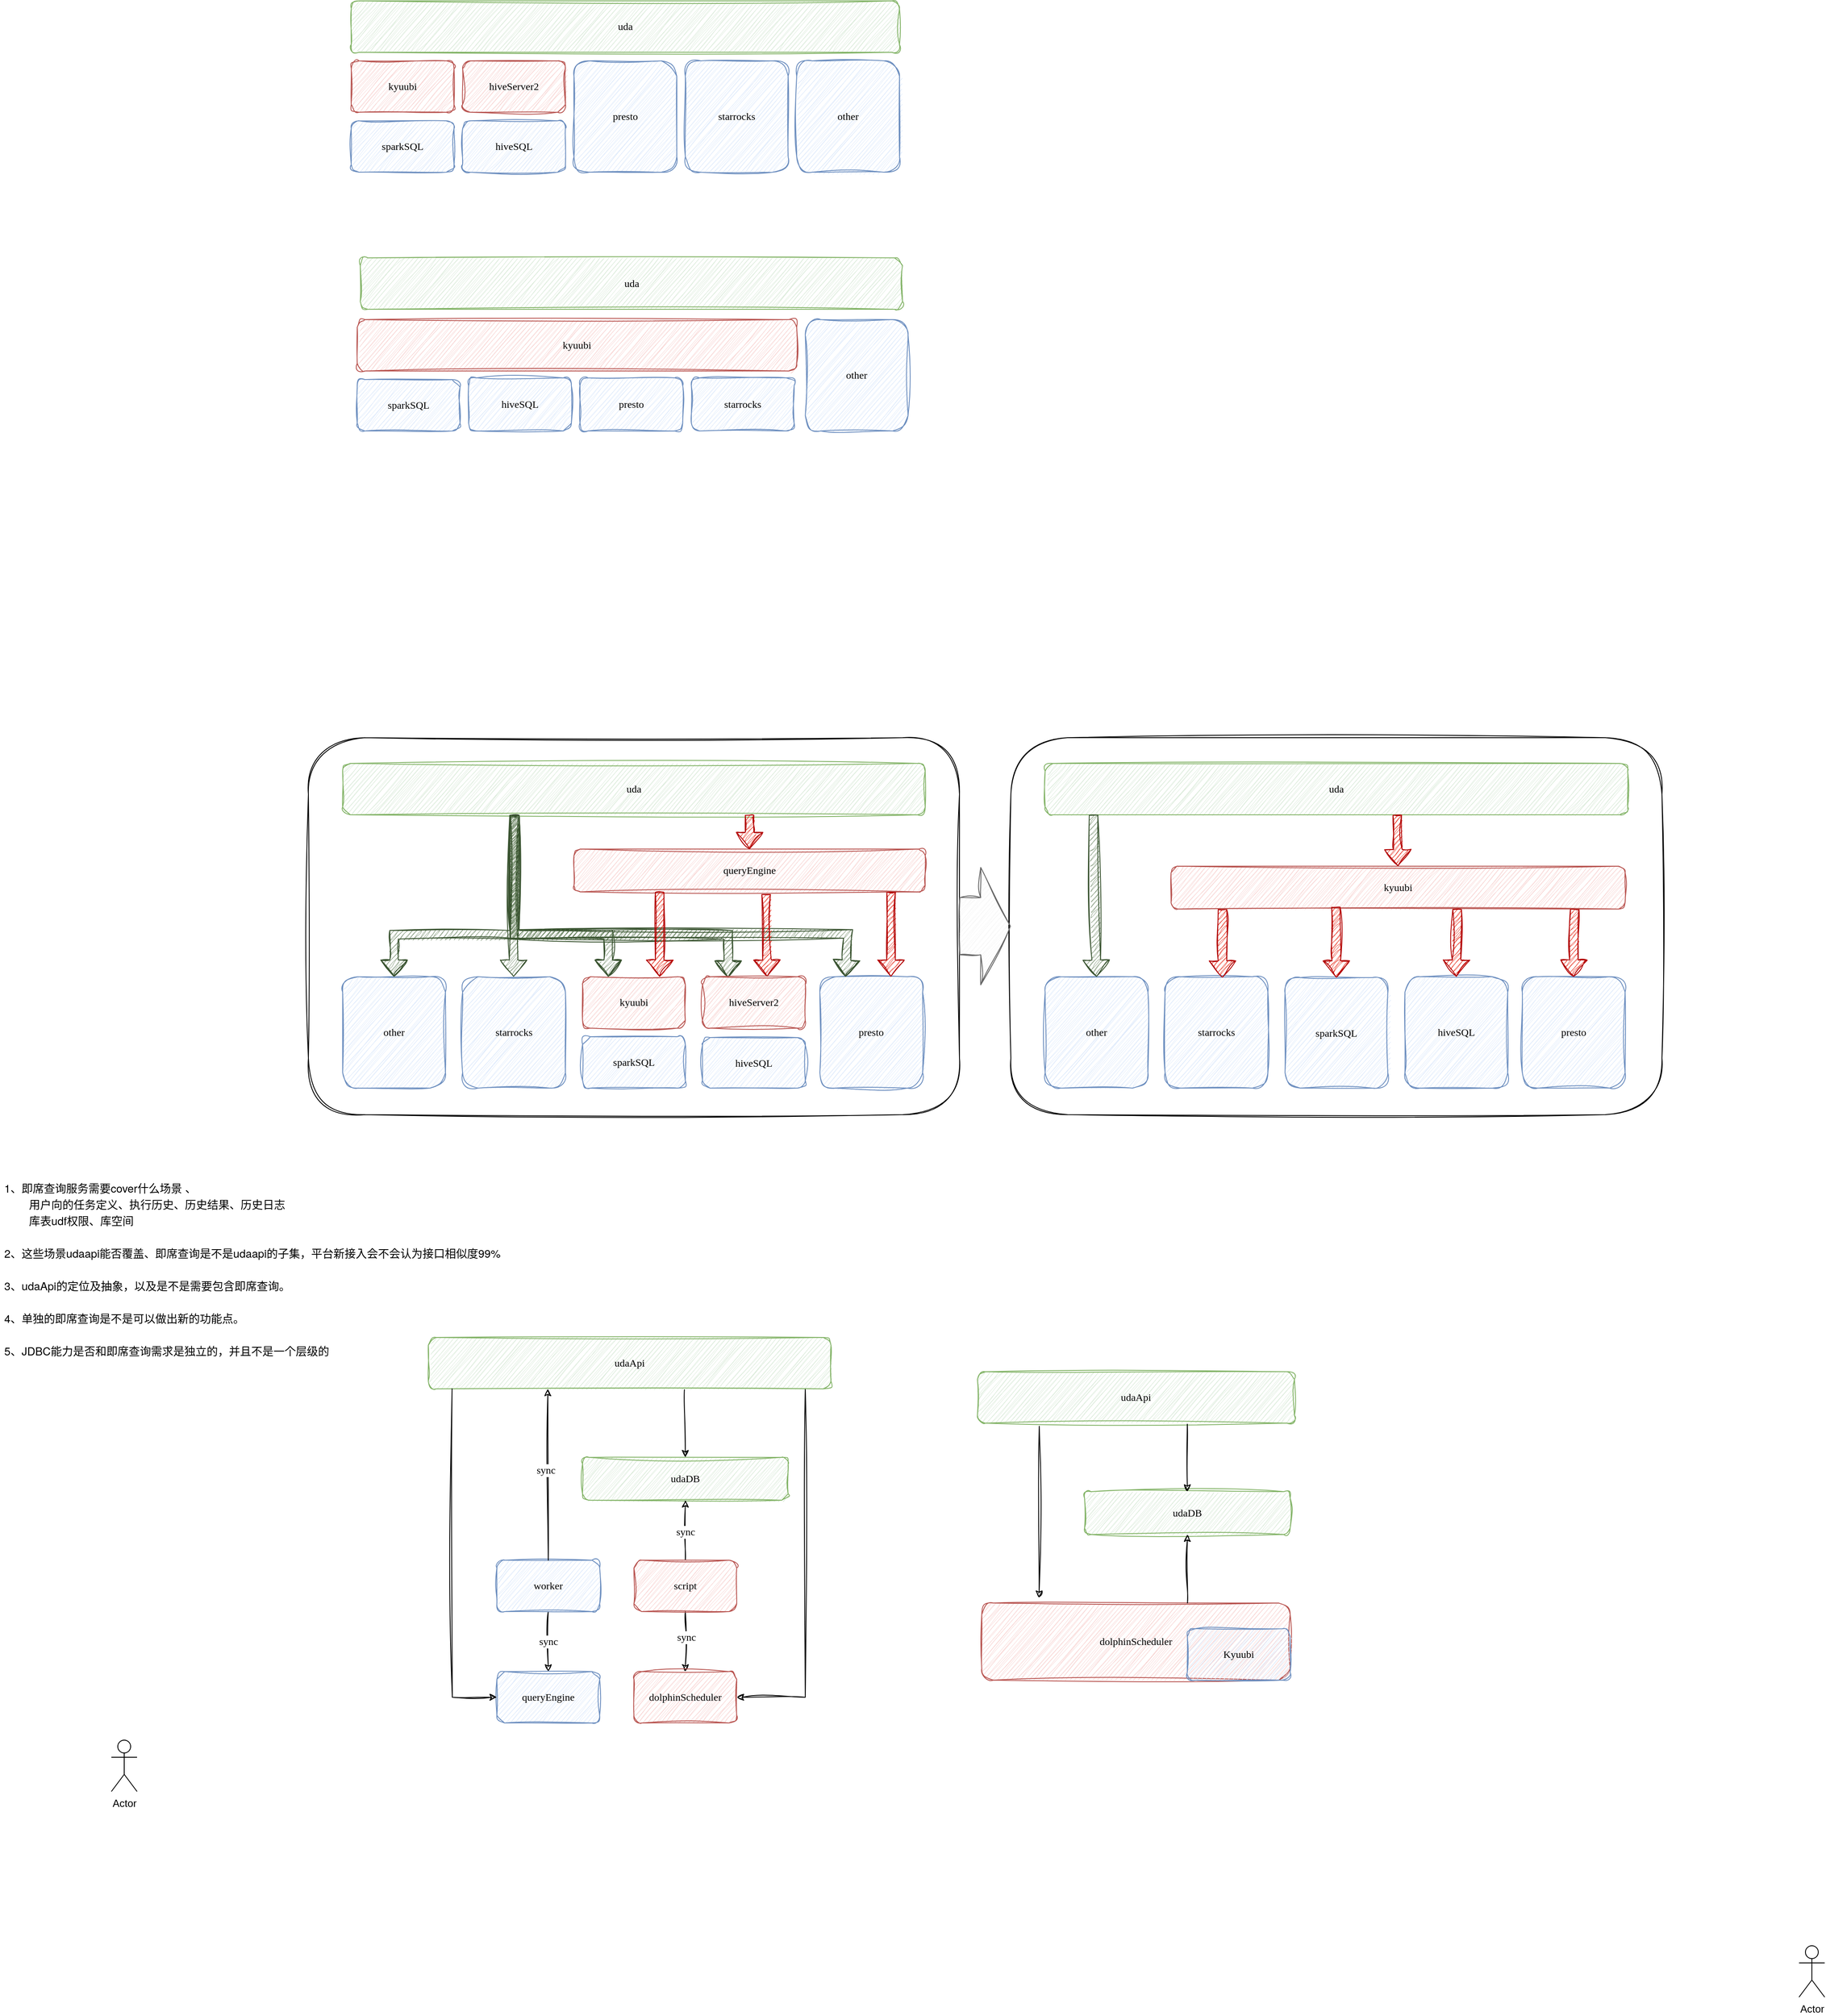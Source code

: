<mxfile version="24.0.2" type="github">
  <diagram name="第 1 页" id="B3tPYIUx9oePQ5Cu4HwT">
    <mxGraphModel dx="2261" dy="1955" grid="1" gridSize="10" guides="1" tooltips="1" connect="1" arrows="1" fold="1" page="1" pageScale="1" pageWidth="827" pageHeight="1169" math="0" shadow="0">
      <root>
        <mxCell id="0" />
        <mxCell id="1" parent="0" />
        <mxCell id="cScYreCUNj_6Q80DE0kT-82" value="" style="rounded=1;whiteSpace=wrap;html=1;sketch=1;curveFitting=1;jiggle=2;" parent="1" vertex="1">
          <mxGeometry x="880" y="720" width="760" height="440" as="geometry" />
        </mxCell>
        <mxCell id="cScYreCUNj_6Q80DE0kT-81" value="" style="rounded=1;whiteSpace=wrap;html=1;sketch=1;curveFitting=1;jiggle=2;" parent="1" vertex="1">
          <mxGeometry x="60" y="720" width="760" height="440" as="geometry" />
        </mxCell>
        <mxCell id="cScYreCUNj_6Q80DE0kT-1" value="uda" style="rounded=1;whiteSpace=wrap;html=1;sketch=1;curveFitting=1;jiggle=2;fontFamily=Comic Sans MS;fillColor=#d5e8d4;strokeColor=#82b366;" parent="1" vertex="1">
          <mxGeometry x="110" y="-140" width="640" height="60" as="geometry" />
        </mxCell>
        <mxCell id="cScYreCUNj_6Q80DE0kT-6" value="sparkSQL" style="rounded=1;whiteSpace=wrap;html=1;sketch=1;curveFitting=1;jiggle=2;fontFamily=Comic Sans MS;fillColor=#dae8fc;strokeColor=#6c8ebf;" parent="1" vertex="1">
          <mxGeometry x="110" width="120" height="60" as="geometry" />
        </mxCell>
        <mxCell id="cScYreCUNj_6Q80DE0kT-7" value="hiveSQL" style="rounded=1;whiteSpace=wrap;html=1;sketch=1;curveFitting=1;jiggle=2;fontFamily=Comic Sans MS;fillColor=#dae8fc;strokeColor=#6c8ebf;" parent="1" vertex="1">
          <mxGeometry x="240" width="120" height="60" as="geometry" />
        </mxCell>
        <mxCell id="cScYreCUNj_6Q80DE0kT-8" value="presto" style="rounded=1;whiteSpace=wrap;html=1;sketch=1;curveFitting=1;jiggle=2;fontFamily=Comic Sans MS;fillColor=#dae8fc;strokeColor=#6c8ebf;" parent="1" vertex="1">
          <mxGeometry x="370" y="-70" width="120" height="130" as="geometry" />
        </mxCell>
        <mxCell id="cScYreCUNj_6Q80DE0kT-9" value="starrocks" style="rounded=1;whiteSpace=wrap;html=1;sketch=1;curveFitting=1;jiggle=2;fontFamily=Comic Sans MS;fillColor=#dae8fc;strokeColor=#6c8ebf;" parent="1" vertex="1">
          <mxGeometry x="500" y="-70" width="120" height="130" as="geometry" />
        </mxCell>
        <mxCell id="cScYreCUNj_6Q80DE0kT-10" value="kyuubi" style="rounded=1;whiteSpace=wrap;html=1;sketch=1;curveFitting=1;jiggle=2;fontFamily=Comic Sans MS;fillColor=#f8cecc;strokeColor=#b85450;" parent="1" vertex="1">
          <mxGeometry x="110" y="-70" width="120" height="60" as="geometry" />
        </mxCell>
        <mxCell id="cScYreCUNj_6Q80DE0kT-11" value="uda" style="rounded=1;whiteSpace=wrap;html=1;sketch=1;curveFitting=1;jiggle=2;fontFamily=Comic Sans MS;fillColor=#d5e8d4;strokeColor=#82b366;" parent="1" vertex="1">
          <mxGeometry x="120.5" y="160" width="633" height="60" as="geometry" />
        </mxCell>
        <mxCell id="cScYreCUNj_6Q80DE0kT-12" value="sparkSQL" style="rounded=1;whiteSpace=wrap;html=1;sketch=1;curveFitting=1;jiggle=2;fontFamily=Comic Sans MS;fillColor=#dae8fc;strokeColor=#6c8ebf;" parent="1" vertex="1">
          <mxGeometry x="117" y="302" width="120" height="60" as="geometry" />
        </mxCell>
        <mxCell id="cScYreCUNj_6Q80DE0kT-13" value="hiveSQL" style="rounded=1;whiteSpace=wrap;html=1;sketch=1;curveFitting=1;jiggle=2;fontFamily=Comic Sans MS;fillColor=#dae8fc;strokeColor=#6c8ebf;" parent="1" vertex="1">
          <mxGeometry x="247" y="300" width="120" height="62" as="geometry" />
        </mxCell>
        <mxCell id="cScYreCUNj_6Q80DE0kT-14" value="presto" style="rounded=1;whiteSpace=wrap;html=1;sketch=1;curveFitting=1;jiggle=2;fontFamily=Comic Sans MS;fillColor=#dae8fc;strokeColor=#6c8ebf;" parent="1" vertex="1">
          <mxGeometry x="377" y="300" width="120" height="62" as="geometry" />
        </mxCell>
        <mxCell id="cScYreCUNj_6Q80DE0kT-15" value="starrocks" style="rounded=1;whiteSpace=wrap;html=1;sketch=1;curveFitting=1;jiggle=2;fontFamily=Comic Sans MS;fillColor=#dae8fc;strokeColor=#6c8ebf;" parent="1" vertex="1">
          <mxGeometry x="507" y="300" width="120" height="62" as="geometry" />
        </mxCell>
        <mxCell id="cScYreCUNj_6Q80DE0kT-16" value="kyuubi" style="rounded=1;whiteSpace=wrap;html=1;sketch=1;curveFitting=1;jiggle=2;fontFamily=Comic Sans MS;fillColor=#f8cecc;strokeColor=#b85450;" parent="1" vertex="1">
          <mxGeometry x="117" y="232" width="513" height="60" as="geometry" />
        </mxCell>
        <mxCell id="cScYreCUNj_6Q80DE0kT-18" value="&lt;div&gt;other&lt;/div&gt;" style="rounded=1;whiteSpace=wrap;html=1;sketch=1;curveFitting=1;jiggle=2;fontFamily=Comic Sans MS;fillColor=#dae8fc;strokeColor=#6c8ebf;" parent="1" vertex="1">
          <mxGeometry x="630" y="-70" width="120" height="130" as="geometry" />
        </mxCell>
        <mxCell id="cScYreCUNj_6Q80DE0kT-21" value="&lt;div&gt;other&lt;/div&gt;" style="rounded=1;whiteSpace=wrap;html=1;sketch=1;curveFitting=1;jiggle=2;fontFamily=Comic Sans MS;fillColor=#dae8fc;strokeColor=#6c8ebf;" parent="1" vertex="1">
          <mxGeometry x="640" y="232" width="120" height="130" as="geometry" />
        </mxCell>
        <mxCell id="cScYreCUNj_6Q80DE0kT-24" value="uda" style="rounded=1;whiteSpace=wrap;html=1;sketch=1;curveFitting=1;jiggle=2;fontFamily=Comic Sans MS;fillColor=#d5e8d4;strokeColor=#82b366;" parent="1" vertex="1">
          <mxGeometry x="100" y="750" width="680" height="60" as="geometry" />
        </mxCell>
        <mxCell id="cScYreCUNj_6Q80DE0kT-25" value="sparkSQL" style="rounded=1;whiteSpace=wrap;html=1;sketch=1;curveFitting=1;jiggle=2;fontFamily=Comic Sans MS;fillColor=#dae8fc;strokeColor=#6c8ebf;" parent="1" vertex="1">
          <mxGeometry x="380" y="1069" width="120" height="60" as="geometry" />
        </mxCell>
        <mxCell id="cScYreCUNj_6Q80DE0kT-26" value="hiveSQL" style="rounded=1;whiteSpace=wrap;html=1;sketch=1;curveFitting=1;jiggle=2;fontFamily=Comic Sans MS;fillColor=#dae8fc;strokeColor=#6c8ebf;" parent="1" vertex="1">
          <mxGeometry x="520" y="1070" width="120" height="59" as="geometry" />
        </mxCell>
        <mxCell id="cScYreCUNj_6Q80DE0kT-27" value="presto" style="rounded=1;whiteSpace=wrap;html=1;sketch=1;curveFitting=1;jiggle=2;fontFamily=Comic Sans MS;fillColor=#dae8fc;strokeColor=#6c8ebf;" parent="1" vertex="1">
          <mxGeometry x="657" y="999" width="120" height="130" as="geometry" />
        </mxCell>
        <mxCell id="cScYreCUNj_6Q80DE0kT-28" value="starrocks" style="rounded=1;whiteSpace=wrap;html=1;sketch=1;curveFitting=1;jiggle=2;fontFamily=Comic Sans MS;fillColor=#dae8fc;strokeColor=#6c8ebf;" parent="1" vertex="1">
          <mxGeometry x="240" y="999" width="120" height="130" as="geometry" />
        </mxCell>
        <mxCell id="cScYreCUNj_6Q80DE0kT-29" value="kyuubi" style="rounded=1;whiteSpace=wrap;html=1;sketch=1;curveFitting=1;jiggle=2;fontFamily=Comic Sans MS;fillColor=#f8cecc;strokeColor=#b85450;" parent="1" vertex="1">
          <mxGeometry x="380" y="999" width="120" height="60" as="geometry" />
        </mxCell>
        <mxCell id="cScYreCUNj_6Q80DE0kT-30" value="&lt;div&gt;other&lt;/div&gt;" style="rounded=1;whiteSpace=wrap;html=1;sketch=1;curveFitting=1;jiggle=2;fontFamily=Comic Sans MS;fillColor=#dae8fc;strokeColor=#6c8ebf;" parent="1" vertex="1">
          <mxGeometry x="100" y="999" width="120" height="130" as="geometry" />
        </mxCell>
        <mxCell id="cScYreCUNj_6Q80DE0kT-31" value="&lt;font face=&quot;Comic Sans MS&quot;&gt;queryEngine&lt;/font&gt;" style="rounded=1;whiteSpace=wrap;html=1;sketch=1;curveFitting=1;jiggle=2;fillColor=#f8cecc;strokeColor=#b85450;" parent="1" vertex="1">
          <mxGeometry x="370" y="850" width="410" height="50" as="geometry" />
        </mxCell>
        <mxCell id="cScYreCUNj_6Q80DE0kT-34" value="Actor" style="shape=umlActor;verticalLabelPosition=bottom;verticalAlign=top;html=1;outlineConnect=0;" parent="1" vertex="1">
          <mxGeometry x="1800" y="2130" width="30" height="60" as="geometry" />
        </mxCell>
        <mxCell id="cScYreCUNj_6Q80DE0kT-35" value="Actor" style="shape=umlActor;verticalLabelPosition=bottom;verticalAlign=top;html=1;outlineConnect=0;" parent="1" vertex="1">
          <mxGeometry x="-170" y="1890" width="30" height="60" as="geometry" />
        </mxCell>
        <mxCell id="cScYreCUNj_6Q80DE0kT-36" value="" style="shape=flexArrow;endArrow=classic;html=1;rounded=0;entryX=0.5;entryY=0;entryDx=0;entryDy=0;sketch=1;curveFitting=1;jiggle=2;exitX=0.296;exitY=1.036;exitDx=0;exitDy=0;exitPerimeter=0;fillColor=#6d8764;strokeColor=#3A5431;" parent="1" source="cScYreCUNj_6Q80DE0kT-24" target="cScYreCUNj_6Q80DE0kT-30" edge="1">
          <mxGeometry width="50" height="50" relative="1" as="geometry">
            <mxPoint x="300" y="850" as="sourcePoint" />
            <mxPoint x="250" y="860" as="targetPoint" />
            <Array as="points">
              <mxPoint x="300" y="950" />
              <mxPoint x="160" y="950" />
            </Array>
          </mxGeometry>
        </mxCell>
        <mxCell id="cScYreCUNj_6Q80DE0kT-38" value="" style="shape=flexArrow;endArrow=classic;html=1;rounded=0;entryX=0.5;entryY=0;entryDx=0;entryDy=0;sketch=1;curveFitting=1;jiggle=2;fillColor=#6d8764;strokeColor=#3A5431;" parent="1" edge="1">
          <mxGeometry width="50" height="50" relative="1" as="geometry">
            <mxPoint x="300" y="810" as="sourcePoint" />
            <mxPoint x="299.5" y="999" as="targetPoint" />
          </mxGeometry>
        </mxCell>
        <mxCell id="cScYreCUNj_6Q80DE0kT-42" value="" style="shape=flexArrow;endArrow=classic;html=1;rounded=0;entryX=0.25;entryY=0;entryDx=0;entryDy=0;sketch=1;curveFitting=1;jiggle=2;fillColor=#6d8764;strokeColor=#3A5431;" parent="1" target="cScYreCUNj_6Q80DE0kT-29" edge="1">
          <mxGeometry width="50" height="50" relative="1" as="geometry">
            <mxPoint x="301" y="810" as="sourcePoint" />
            <mxPoint x="299.5" y="996" as="targetPoint" />
            <Array as="points">
              <mxPoint x="301" y="950" />
              <mxPoint x="410" y="950" />
            </Array>
          </mxGeometry>
        </mxCell>
        <mxCell id="cScYreCUNj_6Q80DE0kT-43" value="" style="shape=flexArrow;endArrow=classic;html=1;rounded=0;sketch=1;curveFitting=1;jiggle=2;fillColor=#6d8764;strokeColor=#3A5431;" parent="1" edge="1">
          <mxGeometry width="50" height="50" relative="1" as="geometry">
            <mxPoint x="301" y="810" as="sourcePoint" />
            <mxPoint x="550" y="1000" as="targetPoint" />
            <Array as="points">
              <mxPoint x="300.5" y="950" />
              <mxPoint x="550" y="950" />
            </Array>
          </mxGeometry>
        </mxCell>
        <mxCell id="cScYreCUNj_6Q80DE0kT-44" value="" style="shape=flexArrow;endArrow=classic;html=1;rounded=0;entryX=0.25;entryY=0;entryDx=0;entryDy=0;sketch=1;curveFitting=1;jiggle=2;fillColor=#6d8764;strokeColor=#3A5431;" parent="1" target="cScYreCUNj_6Q80DE0kT-27" edge="1">
          <mxGeometry width="50" height="50" relative="1" as="geometry">
            <mxPoint x="301" y="810" as="sourcePoint" />
            <mxPoint x="569" y="999" as="targetPoint" />
            <Array as="points">
              <mxPoint x="300.5" y="949" />
              <mxPoint x="690" y="949" />
            </Array>
          </mxGeometry>
        </mxCell>
        <mxCell id="cScYreCUNj_6Q80DE0kT-46" value="" style="shape=flexArrow;endArrow=classic;html=1;rounded=0;entryX=0.75;entryY=0;entryDx=0;entryDy=0;sketch=1;curveFitting=1;jiggle=2;fillColor=#e51400;strokeColor=#B20000;" parent="1" target="cScYreCUNj_6Q80DE0kT-29" edge="1">
          <mxGeometry width="50" height="50" relative="1" as="geometry">
            <mxPoint x="470" y="900" as="sourcePoint" />
            <mxPoint x="490" y="940" as="targetPoint" />
          </mxGeometry>
        </mxCell>
        <mxCell id="cScYreCUNj_6Q80DE0kT-48" value="" style="shape=flexArrow;endArrow=classic;html=1;rounded=0;exitX=0.903;exitY=0.999;exitDx=0;exitDy=0;entryX=0.75;entryY=0;entryDx=0;entryDy=0;exitPerimeter=0;sketch=1;curveFitting=1;jiggle=2;fillColor=#e51400;strokeColor=#B20000;" parent="1" source="cScYreCUNj_6Q80DE0kT-31" edge="1">
          <mxGeometry width="50" height="50" relative="1" as="geometry">
            <mxPoint x="743" y="900" as="sourcePoint" />
            <mxPoint x="740" y="999" as="targetPoint" />
          </mxGeometry>
        </mxCell>
        <mxCell id="cScYreCUNj_6Q80DE0kT-49" value="" style="shape=flexArrow;endArrow=classic;html=1;rounded=0;exitX=0.547;exitY=1.051;exitDx=0;exitDy=0;entryX=0.75;entryY=0;entryDx=0;entryDy=0;exitPerimeter=0;sketch=1;curveFitting=1;jiggle=2;fillColor=#e51400;strokeColor=#B20000;" parent="1" source="cScYreCUNj_6Q80DE0kT-31" edge="1">
          <mxGeometry width="50" height="50" relative="1" as="geometry">
            <mxPoint x="598.5" y="900" as="sourcePoint" />
            <mxPoint x="595.5" y="999" as="targetPoint" />
          </mxGeometry>
        </mxCell>
        <mxCell id="cScYreCUNj_6Q80DE0kT-50" value="" style="shape=flexArrow;endArrow=classic;html=1;rounded=0;entryX=0.5;entryY=0;entryDx=0;entryDy=0;fillColor=#e51400;strokeColor=#B20000;sketch=1;curveFitting=1;jiggle=2;" parent="1" target="cScYreCUNj_6Q80DE0kT-31" edge="1">
          <mxGeometry width="50" height="50" relative="1" as="geometry">
            <mxPoint x="575" y="810" as="sourcePoint" />
            <mxPoint x="590" y="800" as="targetPoint" />
          </mxGeometry>
        </mxCell>
        <mxCell id="cScYreCUNj_6Q80DE0kT-53" value="uda" style="rounded=1;whiteSpace=wrap;html=1;sketch=1;curveFitting=1;jiggle=2;fontFamily=Comic Sans MS;fillColor=#d5e8d4;strokeColor=#82b366;" parent="1" vertex="1">
          <mxGeometry x="920" y="750" width="680" height="60" as="geometry" />
        </mxCell>
        <mxCell id="cScYreCUNj_6Q80DE0kT-54" value="sparkSQL" style="rounded=1;whiteSpace=wrap;html=1;sketch=1;curveFitting=1;jiggle=2;fontFamily=Comic Sans MS;fillColor=#dae8fc;strokeColor=#6c8ebf;" parent="1" vertex="1">
          <mxGeometry x="1200" y="1000" width="120" height="129" as="geometry" />
        </mxCell>
        <mxCell id="cScYreCUNj_6Q80DE0kT-55" value="hiveSQL" style="rounded=1;whiteSpace=wrap;html=1;sketch=1;curveFitting=1;jiggle=2;fontFamily=Comic Sans MS;fillColor=#dae8fc;strokeColor=#6c8ebf;" parent="1" vertex="1">
          <mxGeometry x="1340" y="999" width="120" height="130" as="geometry" />
        </mxCell>
        <mxCell id="cScYreCUNj_6Q80DE0kT-56" value="presto" style="rounded=1;whiteSpace=wrap;html=1;sketch=1;curveFitting=1;jiggle=2;fontFamily=Comic Sans MS;fillColor=#dae8fc;strokeColor=#6c8ebf;" parent="1" vertex="1">
          <mxGeometry x="1477" y="999" width="120" height="130" as="geometry" />
        </mxCell>
        <mxCell id="cScYreCUNj_6Q80DE0kT-57" value="starrocks" style="rounded=1;whiteSpace=wrap;html=1;sketch=1;curveFitting=1;jiggle=2;fontFamily=Comic Sans MS;fillColor=#dae8fc;strokeColor=#6c8ebf;" parent="1" vertex="1">
          <mxGeometry x="1060" y="999" width="120" height="130" as="geometry" />
        </mxCell>
        <mxCell id="cScYreCUNj_6Q80DE0kT-58" value="kyuubi" style="rounded=1;whiteSpace=wrap;html=1;sketch=1;curveFitting=1;jiggle=2;fontFamily=Comic Sans MS;fillColor=#f8cecc;strokeColor=#b85450;" parent="1" vertex="1">
          <mxGeometry x="1067" y="870" width="530" height="50" as="geometry" />
        </mxCell>
        <mxCell id="cScYreCUNj_6Q80DE0kT-59" value="&lt;div&gt;other&lt;/div&gt;" style="rounded=1;whiteSpace=wrap;html=1;sketch=1;curveFitting=1;jiggle=2;fontFamily=Comic Sans MS;fillColor=#dae8fc;strokeColor=#6c8ebf;" parent="1" vertex="1">
          <mxGeometry x="920" y="999" width="120" height="130" as="geometry" />
        </mxCell>
        <mxCell id="cScYreCUNj_6Q80DE0kT-71" value="" style="shape=flexArrow;endArrow=classic;html=1;rounded=0;entryX=0.5;entryY=0;entryDx=0;entryDy=0;fillColor=#e51400;strokeColor=#B20000;sketch=1;curveFitting=1;jiggle=2;" parent="1" target="cScYreCUNj_6Q80DE0kT-58" edge="1">
          <mxGeometry width="50" height="50" relative="1" as="geometry">
            <mxPoint x="1331.07" y="810" as="sourcePoint" />
            <mxPoint x="1331.07" y="850" as="targetPoint" />
          </mxGeometry>
        </mxCell>
        <mxCell id="cScYreCUNj_6Q80DE0kT-73" value="" style="shape=flexArrow;endArrow=classic;html=1;rounded=0;fillColor=#e51400;strokeColor=#B20000;sketch=1;curveFitting=1;jiggle=2;" parent="1" edge="1">
          <mxGeometry width="50" height="50" relative="1" as="geometry">
            <mxPoint x="1127" y="920" as="sourcePoint" />
            <mxPoint x="1127" y="1000" as="targetPoint" />
          </mxGeometry>
        </mxCell>
        <mxCell id="cScYreCUNj_6Q80DE0kT-74" value="" style="shape=flexArrow;endArrow=classic;html=1;rounded=0;entryX=0.5;entryY=0;entryDx=0;entryDy=0;fillColor=#e51400;strokeColor=#B20000;sketch=1;curveFitting=1;jiggle=2;exitX=0.363;exitY=0.947;exitDx=0;exitDy=0;exitPerimeter=0;" parent="1" source="cScYreCUNj_6Q80DE0kT-58" target="cScYreCUNj_6Q80DE0kT-54" edge="1">
          <mxGeometry width="50" height="50" relative="1" as="geometry">
            <mxPoint x="1259.57" y="909" as="sourcePoint" />
            <mxPoint x="1260" y="959" as="targetPoint" />
          </mxGeometry>
        </mxCell>
        <mxCell id="cScYreCUNj_6Q80DE0kT-75" value="" style="shape=flexArrow;endArrow=classic;html=1;rounded=0;entryX=0.5;entryY=0;entryDx=0;entryDy=0;fillColor=#e51400;strokeColor=#B20000;sketch=1;curveFitting=1;jiggle=2;exitX=0.63;exitY=1;exitDx=0;exitDy=0;exitPerimeter=0;" parent="1" source="cScYreCUNj_6Q80DE0kT-58" target="cScYreCUNj_6Q80DE0kT-55" edge="1">
          <mxGeometry width="50" height="50" relative="1" as="geometry">
            <mxPoint x="1399.57" y="909" as="sourcePoint" />
            <mxPoint x="1400" y="959" as="targetPoint" />
          </mxGeometry>
        </mxCell>
        <mxCell id="cScYreCUNj_6Q80DE0kT-76" value="" style="shape=flexArrow;endArrow=classic;html=1;rounded=0;entryX=0.5;entryY=0;entryDx=0;entryDy=0;fillColor=#e51400;strokeColor=#B20000;sketch=1;curveFitting=1;jiggle=2;exitX=0.889;exitY=1;exitDx=0;exitDy=0;exitPerimeter=0;" parent="1" source="cScYreCUNj_6Q80DE0kT-58" target="cScYreCUNj_6Q80DE0kT-56" edge="1">
          <mxGeometry width="50" height="50" relative="1" as="geometry">
            <mxPoint x="1536.07" y="910" as="sourcePoint" />
            <mxPoint x="1536.5" y="960" as="targetPoint" />
          </mxGeometry>
        </mxCell>
        <mxCell id="cScYreCUNj_6Q80DE0kT-78" value="" style="shape=flexArrow;endArrow=classic;html=1;rounded=0;entryX=0.5;entryY=0;entryDx=0;entryDy=0;sketch=1;curveFitting=1;jiggle=2;fillColor=#6d8764;strokeColor=#3A5431;" parent="1" target="cScYreCUNj_6Q80DE0kT-59" edge="1">
          <mxGeometry width="50" height="50" relative="1" as="geometry">
            <mxPoint x="976.5" y="810" as="sourcePoint" />
            <mxPoint x="976.07" y="959" as="targetPoint" />
          </mxGeometry>
        </mxCell>
        <mxCell id="cScYreCUNj_6Q80DE0kT-79" value="hiveServer2" style="rounded=1;whiteSpace=wrap;html=1;sketch=1;curveFitting=1;jiggle=2;fontFamily=Comic Sans MS;fillColor=#f8cecc;strokeColor=#b85450;" parent="1" vertex="1">
          <mxGeometry x="520" y="999" width="120" height="60" as="geometry" />
        </mxCell>
        <mxCell id="cScYreCUNj_6Q80DE0kT-80" value="hiveServer2" style="rounded=1;whiteSpace=wrap;html=1;sketch=1;curveFitting=1;jiggle=2;fontFamily=Comic Sans MS;fillColor=#f8cecc;strokeColor=#b85450;" parent="1" vertex="1">
          <mxGeometry x="240" y="-70" width="120" height="60" as="geometry" />
        </mxCell>
        <mxCell id="cScYreCUNj_6Q80DE0kT-88" value="" style="shape=flexArrow;endArrow=classic;html=1;rounded=0;exitX=1;exitY=0.5;exitDx=0;exitDy=0;entryX=0;entryY=0.5;entryDx=0;entryDy=0;endWidth=69.333;endSize=11.227;width=66.667;sketch=1;curveFitting=1;jiggle=2;fillColor=#f5f5f5;strokeColor=#666666;" parent="1" source="cScYreCUNj_6Q80DE0kT-81" target="cScYreCUNj_6Q80DE0kT-82" edge="1">
          <mxGeometry width="50" height="50" relative="1" as="geometry">
            <mxPoint x="830" y="950" as="sourcePoint" />
            <mxPoint x="880" y="900" as="targetPoint" />
          </mxGeometry>
        </mxCell>
        <mxCell id="50z-1cvOSIwgPtSO5zEu-13" style="edgeStyle=orthogonalEdgeStyle;rounded=0;orthogonalLoop=1;jettySize=auto;html=1;entryX=1;entryY=0.5;entryDx=0;entryDy=0;fontFamily=Helvetica;fontSize=12;fontColor=default;sketch=1;curveFitting=1;jiggle=2;" edge="1" parent="1" source="50z-1cvOSIwgPtSO5zEu-1" target="50z-1cvOSIwgPtSO5zEu-5">
          <mxGeometry relative="1" as="geometry">
            <Array as="points">
              <mxPoint x="640" y="1840" />
            </Array>
          </mxGeometry>
        </mxCell>
        <mxCell id="50z-1cvOSIwgPtSO5zEu-1" value="&lt;font face=&quot;Comic Sans MS&quot;&gt;udaApi&lt;/font&gt;" style="rounded=1;whiteSpace=wrap;html=1;sketch=1;curveFitting=1;jiggle=2;fillColor=#d5e8d4;strokeColor=#82b366;" vertex="1" parent="1">
          <mxGeometry x="200" y="1420" width="470" height="60" as="geometry" />
        </mxCell>
        <mxCell id="50z-1cvOSIwgPtSO5zEu-2" value="&lt;font face=&quot;Comic Sans MS&quot;&gt;udaDB&lt;/font&gt;" style="rounded=1;whiteSpace=wrap;html=1;sketch=1;curveFitting=1;jiggle=2;fillColor=#d5e8d4;strokeColor=#82b366;" vertex="1" parent="1">
          <mxGeometry x="380" y="1560" width="240" height="50" as="geometry" />
        </mxCell>
        <mxCell id="50z-1cvOSIwgPtSO5zEu-10" value="&lt;font face=&quot;Comic Sans MS&quot;&gt;sync&lt;/font&gt;" style="edgeStyle=orthogonalEdgeStyle;rounded=0;orthogonalLoop=1;jettySize=auto;html=1;exitX=0.5;exitY=1;exitDx=0;exitDy=0;entryX=0.5;entryY=0;entryDx=0;entryDy=0;fontFamily=Helvetica;fontSize=12;fontColor=default;sketch=1;curveFitting=1;jiggle=2;" edge="1" parent="1" source="50z-1cvOSIwgPtSO5zEu-3" target="50z-1cvOSIwgPtSO5zEu-6">
          <mxGeometry relative="1" as="geometry" />
        </mxCell>
        <mxCell id="50z-1cvOSIwgPtSO5zEu-3" value="&lt;font face=&quot;Comic Sans MS&quot;&gt;worker&lt;/font&gt;" style="rounded=1;whiteSpace=wrap;html=1;sketch=1;curveFitting=1;jiggle=2;fillColor=#dae8fc;strokeColor=#6c8ebf;" vertex="1" parent="1">
          <mxGeometry x="280" y="1680" width="120" height="60" as="geometry" />
        </mxCell>
        <mxCell id="50z-1cvOSIwgPtSO5zEu-14" style="edgeStyle=orthogonalEdgeStyle;rounded=0;orthogonalLoop=1;jettySize=auto;html=1;exitX=0.5;exitY=1;exitDx=0;exitDy=0;entryX=0.5;entryY=0;entryDx=0;entryDy=0;fontFamily=Helvetica;fontSize=12;fontColor=default;sketch=1;curveFitting=1;jiggle=2;" edge="1" parent="1" source="50z-1cvOSIwgPtSO5zEu-4" target="50z-1cvOSIwgPtSO5zEu-5">
          <mxGeometry relative="1" as="geometry" />
        </mxCell>
        <mxCell id="50z-1cvOSIwgPtSO5zEu-19" value="&lt;font face=&quot;Comic Sans MS&quot;&gt;sync&lt;/font&gt;" style="edgeLabel;html=1;align=center;verticalAlign=middle;resizable=0;points=[];rounded=1;sketch=1;jiggle=2;curveFitting=1;strokeColor=default;fontFamily=Helvetica;fontSize=12;fontColor=default;fillColor=default;" vertex="1" connectable="0" parent="50z-1cvOSIwgPtSO5zEu-14">
          <mxGeometry x="-0.143" y="1" relative="1" as="geometry">
            <mxPoint as="offset" />
          </mxGeometry>
        </mxCell>
        <mxCell id="50z-1cvOSIwgPtSO5zEu-15" style="edgeStyle=orthogonalEdgeStyle;rounded=0;orthogonalLoop=1;jettySize=auto;html=1;exitX=0.5;exitY=0;exitDx=0;exitDy=0;entryX=0.5;entryY=1;entryDx=0;entryDy=0;fontFamily=Helvetica;fontSize=12;fontColor=default;sketch=1;curveFitting=1;jiggle=2;" edge="1" parent="1" source="50z-1cvOSIwgPtSO5zEu-4" target="50z-1cvOSIwgPtSO5zEu-2">
          <mxGeometry relative="1" as="geometry" />
        </mxCell>
        <mxCell id="50z-1cvOSIwgPtSO5zEu-20" value="&lt;font face=&quot;Comic Sans MS&quot;&gt;sync&lt;/font&gt;" style="edgeLabel;html=1;align=center;verticalAlign=middle;resizable=0;points=[];rounded=1;sketch=1;jiggle=2;curveFitting=1;strokeColor=default;fontFamily=Helvetica;fontSize=12;fontColor=default;fillColor=default;" vertex="1" connectable="0" parent="50z-1cvOSIwgPtSO5zEu-15">
          <mxGeometry x="-0.057" relative="1" as="geometry">
            <mxPoint as="offset" />
          </mxGeometry>
        </mxCell>
        <mxCell id="50z-1cvOSIwgPtSO5zEu-4" value="&lt;font face=&quot;Comic Sans MS&quot;&gt;script&lt;/font&gt;" style="rounded=1;whiteSpace=wrap;html=1;sketch=1;curveFitting=1;jiggle=2;fillColor=#f8cecc;strokeColor=#b85450;" vertex="1" parent="1">
          <mxGeometry x="440" y="1680" width="120" height="60" as="geometry" />
        </mxCell>
        <mxCell id="50z-1cvOSIwgPtSO5zEu-5" value="&lt;font face=&quot;Comic Sans MS&quot;&gt;dolphinScheduler&lt;/font&gt;" style="whiteSpace=wrap;html=1;rounded=1;sketch=1;jiggle=2;curveFitting=1;strokeColor=#b85450;align=center;verticalAlign=middle;fontFamily=Helvetica;fontSize=12;fillColor=#f8cecc;" vertex="1" parent="1">
          <mxGeometry x="440" y="1810" width="120" height="60" as="geometry" />
        </mxCell>
        <mxCell id="50z-1cvOSIwgPtSO5zEu-6" value="&lt;font face=&quot;Comic Sans MS&quot;&gt;queryEngine&lt;/font&gt;" style="whiteSpace=wrap;html=1;rounded=1;sketch=1;jiggle=2;curveFitting=1;strokeColor=#6c8ebf;align=center;verticalAlign=middle;fontFamily=Helvetica;fontSize=12;fillColor=#dae8fc;" vertex="1" parent="1">
          <mxGeometry x="280" y="1810" width="120" height="60" as="geometry" />
        </mxCell>
        <mxCell id="50z-1cvOSIwgPtSO5zEu-9" value="" style="endArrow=classic;html=1;rounded=0;fontFamily=Helvetica;fontSize=12;fontColor=default;exitX=0.059;exitY=1;exitDx=0;exitDy=0;exitPerimeter=0;entryX=0;entryY=0.5;entryDx=0;entryDy=0;sketch=1;curveFitting=1;jiggle=2;" edge="1" parent="1" source="50z-1cvOSIwgPtSO5zEu-1" target="50z-1cvOSIwgPtSO5zEu-6">
          <mxGeometry width="50" height="50" relative="1" as="geometry">
            <mxPoint x="220" y="1600" as="sourcePoint" />
            <mxPoint x="230" y="1840" as="targetPoint" />
            <Array as="points">
              <mxPoint x="228" y="1840" />
            </Array>
          </mxGeometry>
        </mxCell>
        <mxCell id="50z-1cvOSIwgPtSO5zEu-16" value="" style="endArrow=classic;html=1;rounded=0;fontFamily=Helvetica;fontSize=12;fontColor=default;exitX=0.636;exitY=1.017;exitDx=0;exitDy=0;exitPerimeter=0;entryX=0.5;entryY=0;entryDx=0;entryDy=0;sketch=1;curveFitting=1;jiggle=2;" edge="1" parent="1" source="50z-1cvOSIwgPtSO5zEu-1" target="50z-1cvOSIwgPtSO5zEu-2">
          <mxGeometry width="50" height="50" relative="1" as="geometry">
            <mxPoint x="500" y="1480" as="sourcePoint" />
            <mxPoint x="550" y="1430" as="targetPoint" />
          </mxGeometry>
        </mxCell>
        <mxCell id="50z-1cvOSIwgPtSO5zEu-17" style="edgeStyle=orthogonalEdgeStyle;rounded=0;orthogonalLoop=1;jettySize=auto;html=1;exitX=0.5;exitY=0;exitDx=0;exitDy=0;fontFamily=Helvetica;fontSize=12;fontColor=default;sketch=1;curveFitting=1;jiggle=2;" edge="1" parent="1" source="50z-1cvOSIwgPtSO5zEu-3">
          <mxGeometry relative="1" as="geometry">
            <mxPoint x="339.5" y="1670" as="sourcePoint" />
            <mxPoint x="339.5" y="1480" as="targetPoint" />
          </mxGeometry>
        </mxCell>
        <mxCell id="50z-1cvOSIwgPtSO5zEu-18" value="&lt;font face=&quot;Comic Sans MS&quot;&gt;sync&lt;/font&gt;" style="edgeLabel;html=1;align=center;verticalAlign=middle;resizable=0;points=[];rounded=1;sketch=1;jiggle=2;curveFitting=1;strokeColor=default;fontFamily=Helvetica;fontSize=12;fontColor=default;fillColor=default;" vertex="1" connectable="0" parent="50z-1cvOSIwgPtSO5zEu-17">
          <mxGeometry x="0.05" y="3" relative="1" as="geometry">
            <mxPoint as="offset" />
          </mxGeometry>
        </mxCell>
        <mxCell id="50z-1cvOSIwgPtSO5zEu-21" value="&lt;font face=&quot;Comic Sans MS&quot;&gt;udaApi&lt;/font&gt;" style="rounded=1;whiteSpace=wrap;html=1;sketch=1;curveFitting=1;jiggle=2;fillColor=#d5e8d4;strokeColor=#82b366;" vertex="1" parent="1">
          <mxGeometry x="841" y="1460" width="370" height="60" as="geometry" />
        </mxCell>
        <mxCell id="50z-1cvOSIwgPtSO5zEu-22" value="&lt;font face=&quot;Comic Sans MS&quot;&gt;udaDB&lt;/font&gt;" style="rounded=1;whiteSpace=wrap;html=1;sketch=1;curveFitting=1;jiggle=2;fillColor=#d5e8d4;strokeColor=#82b366;" vertex="1" parent="1">
          <mxGeometry x="966" y="1600" width="240" height="50" as="geometry" />
        </mxCell>
        <mxCell id="50z-1cvOSIwgPtSO5zEu-23" value="&lt;font face=&quot;Comic Sans MS&quot;&gt;dolphinScheduler&lt;/font&gt;" style="whiteSpace=wrap;html=1;rounded=1;sketch=1;jiggle=2;curveFitting=1;strokeColor=#b85450;align=center;verticalAlign=middle;fontFamily=Helvetica;fontSize=12;fillColor=#f8cecc;" vertex="1" parent="1">
          <mxGeometry x="846" y="1730" width="360" height="90" as="geometry" />
        </mxCell>
        <mxCell id="50z-1cvOSIwgPtSO5zEu-27" value="&lt;font face=&quot;Comic Sans MS&quot;&gt;Kyuubi&lt;/font&gt;" style="whiteSpace=wrap;html=1;rounded=1;sketch=1;jiggle=2;curveFitting=1;strokeColor=#6c8ebf;align=center;verticalAlign=middle;fontFamily=Helvetica;fontSize=12;fillColor=#dae8fc;" vertex="1" parent="1">
          <mxGeometry x="1086" y="1760" width="120" height="60" as="geometry" />
        </mxCell>
        <mxCell id="50z-1cvOSIwgPtSO5zEu-30" value="" style="endArrow=classic;html=1;rounded=0;fontFamily=Helvetica;fontSize=12;fontColor=default;exitX=0.662;exitY=1.02;exitDx=0;exitDy=0;exitPerimeter=0;entryX=0.5;entryY=0;entryDx=0;entryDy=0;sketch=1;curveFitting=1;jiggle=2;" edge="1" parent="1" source="50z-1cvOSIwgPtSO5zEu-21" target="50z-1cvOSIwgPtSO5zEu-22">
          <mxGeometry width="50" height="50" relative="1" as="geometry">
            <mxPoint x="1086" y="1540" as="sourcePoint" />
            <mxPoint x="1136" y="1490" as="targetPoint" />
          </mxGeometry>
        </mxCell>
        <mxCell id="50z-1cvOSIwgPtSO5zEu-31" value="" style="endArrow=classic;html=1;rounded=0;fontFamily=Helvetica;fontSize=12;fontColor=default;exitX=0.195;exitY=1.06;exitDx=0;exitDy=0;exitPerimeter=0;entryX=0.186;entryY=-0.067;entryDx=0;entryDy=0;entryPerimeter=0;sketch=1;curveFitting=1;jiggle=2;" edge="1" parent="1" source="50z-1cvOSIwgPtSO5zEu-21" target="50z-1cvOSIwgPtSO5zEu-23">
          <mxGeometry width="50" height="50" relative="1" as="geometry">
            <mxPoint x="811" y="1680" as="sourcePoint" />
            <mxPoint x="861" y="1630" as="targetPoint" />
          </mxGeometry>
        </mxCell>
        <mxCell id="50z-1cvOSIwgPtSO5zEu-32" value="" style="endArrow=classic;html=1;rounded=0;fontFamily=Helvetica;fontSize=12;fontColor=default;exitX=0.667;exitY=0;exitDx=0;exitDy=0;exitPerimeter=0;entryX=0.5;entryY=1;entryDx=0;entryDy=0;sketch=1;curveFitting=1;jiggle=2;" edge="1" parent="1" source="50z-1cvOSIwgPtSO5zEu-23" target="50z-1cvOSIwgPtSO5zEu-22">
          <mxGeometry width="50" height="50" relative="1" as="geometry">
            <mxPoint x="1090" y="1720" as="sourcePoint" />
            <mxPoint x="1140" y="1670" as="targetPoint" />
          </mxGeometry>
        </mxCell>
        <mxCell id="50z-1cvOSIwgPtSO5zEu-33" value="&lt;h1&gt;&lt;p style=&quot;margin: 0px; font-variant-numeric: normal; font-variant-east-asian: normal; font-variant-alternates: normal; font-kerning: auto; font-optical-sizing: auto; font-feature-settings: normal; font-variation-settings: normal; font-variant-position: normal; font-weight: 400; font-stretch: normal; font-size: 13px; line-height: normal; font-family: &amp;quot;Helvetica Neue&amp;quot;;&quot; class=&quot;p1&quot;&gt;1、即席查询服务需要cover什么场景&lt;span class=&quot;Apple-converted-space&quot;&gt;&amp;nbsp;、&lt;/span&gt;&lt;/p&gt;&lt;p style=&quot;margin: 0px; font-variant-numeric: normal; font-variant-east-asian: normal; font-variant-alternates: normal; font-kerning: auto; font-optical-sizing: auto; font-feature-settings: normal; font-variation-settings: normal; font-variant-position: normal; font-weight: 400; font-stretch: normal; font-size: 13px; line-height: normal; font-family: &amp;quot;Helvetica Neue&amp;quot;;&quot; class=&quot;p1&quot;&gt;&lt;span style=&quot;white-space: pre;&quot; class=&quot;Apple-tab-span&quot;&gt;&#x9;&lt;/span&gt;用户向的任务定义、执行历史、历史结果、历史日志&lt;/p&gt;&lt;p style=&quot;margin: 0px; font-variant-numeric: normal; font-variant-east-asian: normal; font-variant-alternates: normal; font-kerning: auto; font-optical-sizing: auto; font-feature-settings: normal; font-variation-settings: normal; font-variant-position: normal; font-weight: 400; font-stretch: normal; font-size: 13px; line-height: normal; font-family: &amp;quot;Helvetica Neue&amp;quot;;&quot; class=&quot;p1&quot;&gt;&lt;span class=&quot;Apple-converted-space&quot;&gt;&amp;nbsp; &amp;nbsp; &amp;nbsp; &amp;nbsp; &lt;/span&gt;库表udf权限、库空间&lt;/p&gt;&lt;p style=&quot;margin: 0px; font-variant-numeric: normal; font-variant-east-asian: normal; font-variant-alternates: normal; font-kerning: auto; font-optical-sizing: auto; font-feature-settings: normal; font-variation-settings: normal; font-variant-position: normal; font-weight: 400; font-stretch: normal; font-size: 13px; line-height: normal; font-family: &amp;quot;Helvetica Neue&amp;quot;; min-height: 15px;&quot; class=&quot;p2&quot;&gt;&lt;br&gt;&lt;/p&gt;&lt;p style=&quot;margin: 0px; font-variant-numeric: normal; font-variant-east-asian: normal; font-variant-alternates: normal; font-kerning: auto; font-optical-sizing: auto; font-feature-settings: normal; font-variation-settings: normal; font-variant-position: normal; font-weight: 400; font-stretch: normal; font-size: 13px; line-height: normal; font-family: &amp;quot;Helvetica Neue&amp;quot;;&quot; class=&quot;p1&quot;&gt;2、这些场景udaapi能否覆盖、即席查询是不是udaapi的子集，平台新接入会不会认为接口相似度99%&lt;/p&gt;&lt;p style=&quot;margin: 0px; font-variant-numeric: normal; font-variant-east-asian: normal; font-variant-alternates: normal; font-kerning: auto; font-optical-sizing: auto; font-feature-settings: normal; font-variation-settings: normal; font-variant-position: normal; font-weight: 400; font-stretch: normal; font-size: 13px; line-height: normal; font-family: &amp;quot;Helvetica Neue&amp;quot;; min-height: 15px;&quot; class=&quot;p2&quot;&gt;&lt;br&gt;&lt;/p&gt;&lt;p style=&quot;margin: 0px; font-variant-numeric: normal; font-variant-east-asian: normal; font-variant-alternates: normal; font-kerning: auto; font-optical-sizing: auto; font-feature-settings: normal; font-variation-settings: normal; font-variant-position: normal; font-weight: 400; font-stretch: normal; font-size: 13px; line-height: normal; font-family: &amp;quot;Helvetica Neue&amp;quot;;&quot; class=&quot;p1&quot;&gt;3、udaApi的定位及抽象，以及是不是需要包含即席查询。&lt;/p&gt;&lt;p style=&quot;margin: 0px; font-variant-numeric: normal; font-variant-east-asian: normal; font-variant-alternates: normal; font-kerning: auto; font-optical-sizing: auto; font-feature-settings: normal; font-variation-settings: normal; font-variant-position: normal; font-weight: 400; font-stretch: normal; font-size: 13px; line-height: normal; font-family: &amp;quot;Helvetica Neue&amp;quot;; min-height: 15px;&quot; class=&quot;p2&quot;&gt;&lt;br&gt;&lt;/p&gt;&lt;p style=&quot;margin: 0px; font-variant-numeric: normal; font-variant-east-asian: normal; font-variant-alternates: normal; font-kerning: auto; font-optical-sizing: auto; font-feature-settings: normal; font-variation-settings: normal; font-variant-position: normal; font-weight: 400; font-stretch: normal; font-size: 13px; line-height: normal; font-family: &amp;quot;Helvetica Neue&amp;quot;;&quot; class=&quot;p1&quot;&gt;4、单独的即席查询是不是可以做出新的功能点。&lt;/p&gt;&lt;p style=&quot;margin: 0px; font-variant-numeric: normal; font-variant-east-asian: normal; font-variant-alternates: normal; font-kerning: auto; font-optical-sizing: auto; font-feature-settings: normal; font-variation-settings: normal; font-variant-position: normal; font-weight: 400; font-stretch: normal; font-size: 13px; line-height: normal; font-family: &amp;quot;Helvetica Neue&amp;quot;; min-height: 15px;&quot; class=&quot;p2&quot;&gt;&lt;br&gt;&lt;/p&gt;&lt;p style=&quot;margin: 0px; font-variant-numeric: normal; font-variant-east-asian: normal; font-variant-alternates: normal; font-kerning: auto; font-optical-sizing: auto; font-feature-settings: normal; font-variation-settings: normal; font-variant-position: normal; font-weight: 400; font-stretch: normal; font-size: 13px; line-height: normal; font-family: &amp;quot;PingFang SC&amp;quot;;&quot; class=&quot;p3&quot;&gt;&lt;span style=&quot;font-variant-numeric: normal; font-variant-east-asian: normal; font-variant-alternates: normal; font-kerning: auto; font-optical-sizing: auto; font-feature-settings: normal; font-variation-settings: normal; font-variant-position: normal; font-stretch: normal; line-height: normal; font-family: &amp;quot;Helvetica Neue&amp;quot;;&quot; class=&quot;s1&quot;&gt;5&lt;/span&gt;、&lt;span style=&quot;font-variant-numeric: normal; font-variant-east-asian: normal; font-variant-alternates: normal; font-kerning: auto; font-optical-sizing: auto; font-feature-settings: normal; font-variation-settings: normal; font-variant-position: normal; font-stretch: normal; line-height: normal; font-family: &amp;quot;Helvetica Neue&amp;quot;;&quot; class=&quot;s1&quot;&gt;JDBC&lt;/span&gt;能力是否和即席查询需求是独立的，并且不是一个层级的&lt;/p&gt;&lt;/h1&gt;" style="text;html=1;spacing=5;spacingTop=-20;whiteSpace=wrap;overflow=hidden;rounded=0;fontFamily=Helvetica;fontSize=12;fontColor=default;" vertex="1" parent="1">
          <mxGeometry x="-300" y="1230" width="645" height="370" as="geometry" />
        </mxCell>
      </root>
    </mxGraphModel>
  </diagram>
</mxfile>
